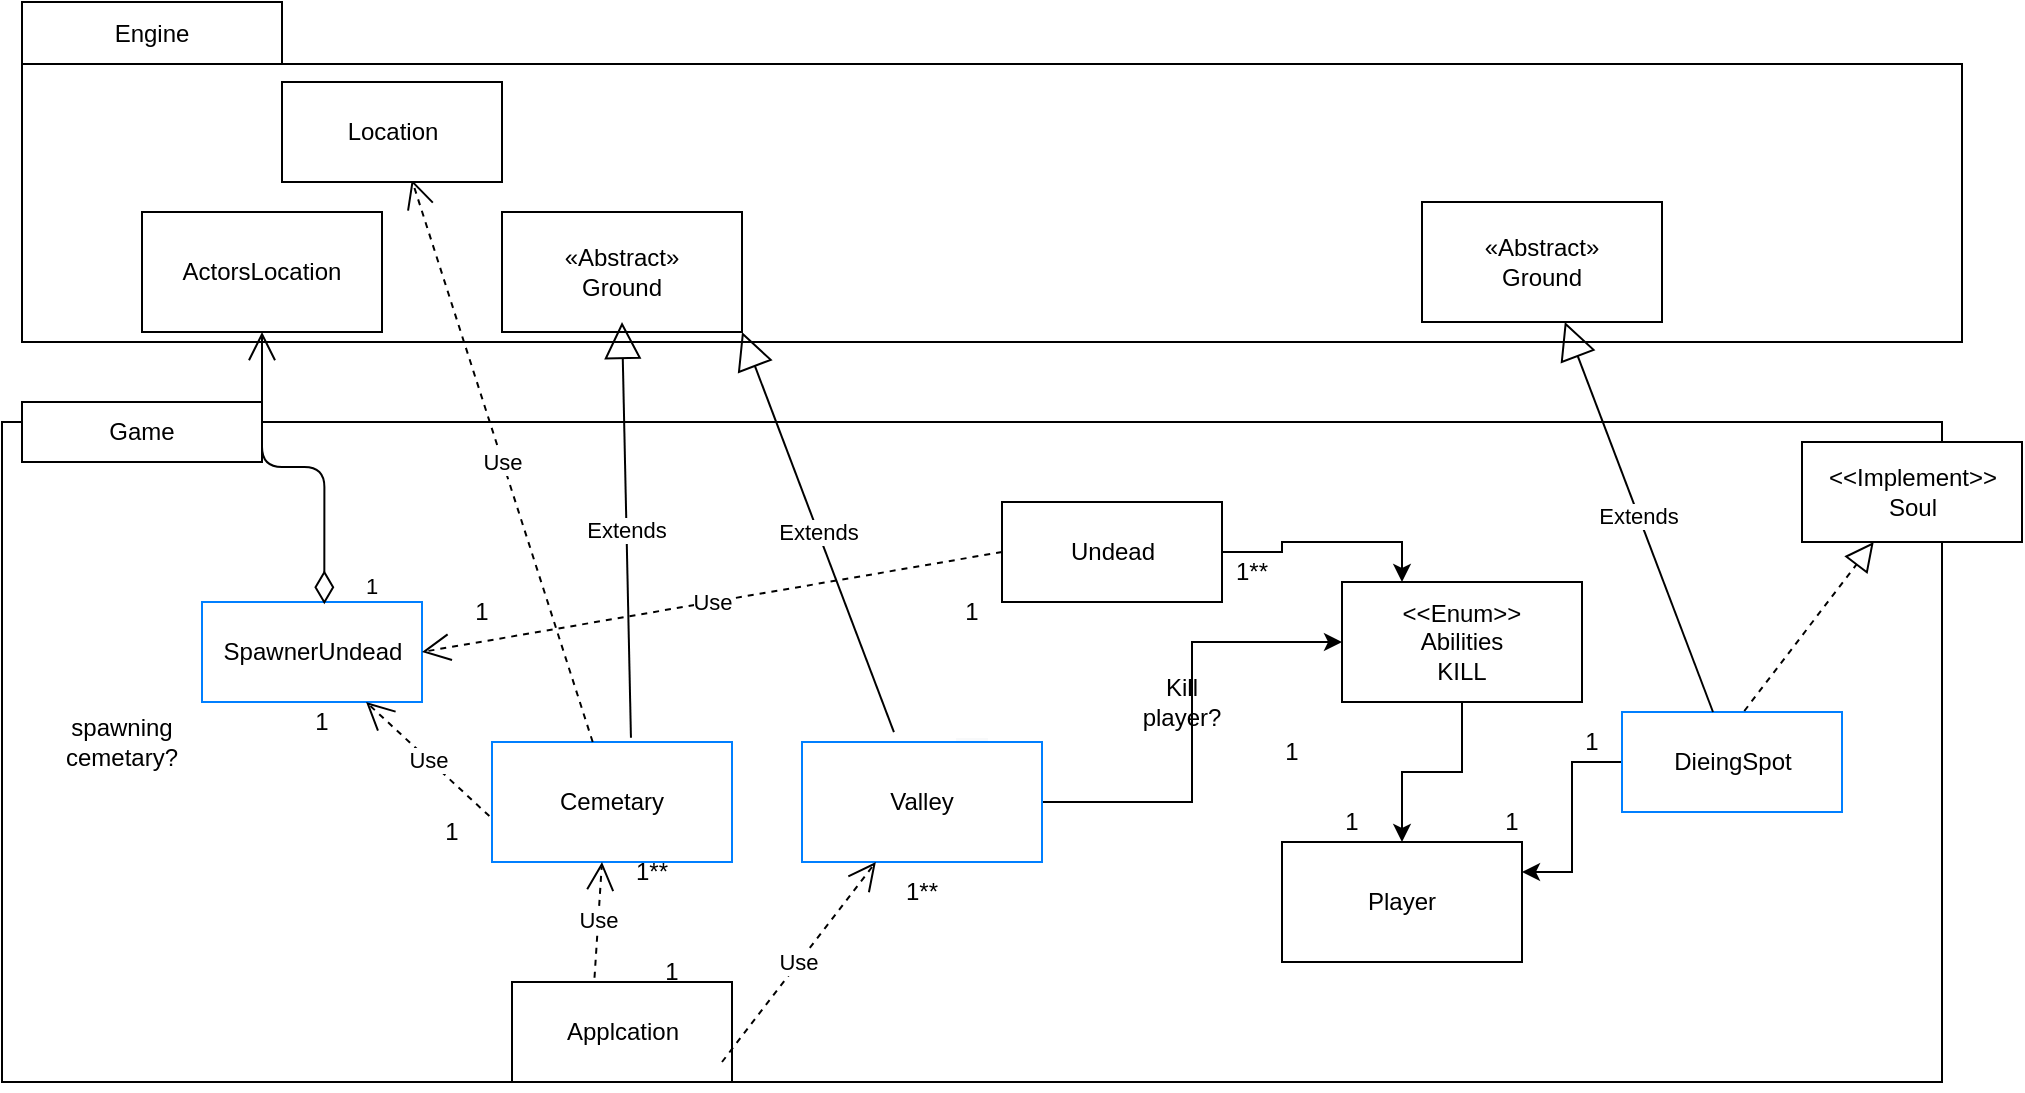 <mxfile version="15.0.6" type="device"><diagram id="nAJFrNKYo7xIlzGBvhQg" name="Page-1"><mxGraphModel dx="1390" dy="766" grid="1" gridSize="10" guides="1" tooltips="1" connect="1" arrows="1" fold="1" page="1" pageScale="1" pageWidth="850" pageHeight="1100" math="0" shadow="0"><root><mxCell id="0"/><mxCell id="1" parent="0"/><mxCell id="ABQaKiRks-xSJwEPOHYh-1" value="&lt;meta charset=&quot;utf-8&quot;&gt;&lt;span style=&quot;color: rgb(0, 0, 0); font-family: helvetica; font-size: 12px; font-style: normal; font-weight: 400; letter-spacing: normal; text-align: center; text-indent: 0px; text-transform: none; word-spacing: 0px; background-color: rgb(248, 249, 250); display: inline; float: none;&quot;&gt;1**&lt;/span&gt;" style="rounded=0;whiteSpace=wrap;html=1;" parent="1" vertex="1"><mxGeometry x="60" y="230" width="970" height="330" as="geometry"/></mxCell><mxCell id="ABQaKiRks-xSJwEPOHYh-3" value="Game" style="rounded=0;whiteSpace=wrap;html=1;" parent="1" vertex="1"><mxGeometry x="70" y="220" width="120" height="30" as="geometry"/></mxCell><mxCell id="ABQaKiRks-xSJwEPOHYh-4" value="" style="rounded=0;whiteSpace=wrap;html=1;" parent="1" vertex="1"><mxGeometry x="70" y="51" width="970" height="139" as="geometry"/></mxCell><mxCell id="ABQaKiRks-xSJwEPOHYh-5" value="Engine" style="rounded=0;whiteSpace=wrap;html=1;" parent="1" vertex="1"><mxGeometry x="70" y="20" width="130" height="31" as="geometry"/></mxCell><mxCell id="ABQaKiRks-xSJwEPOHYh-12" style="edgeStyle=orthogonalEdgeStyle;rounded=0;orthogonalLoop=1;jettySize=auto;html=1;entryX=0;entryY=0.5;entryDx=0;entryDy=0;" parent="1" source="ABQaKiRks-xSJwEPOHYh-6" target="ABQaKiRks-xSJwEPOHYh-11" edge="1"><mxGeometry relative="1" as="geometry"/></mxCell><mxCell id="ABQaKiRks-xSJwEPOHYh-6" value="Valley" style="rounded=0;whiteSpace=wrap;html=1;strokeColor=#007FFF;" parent="1" vertex="1"><mxGeometry x="460" y="390" width="120" height="60" as="geometry"/></mxCell><mxCell id="ABQaKiRks-xSJwEPOHYh-8" value="&lt;span&gt;«Abstract»&lt;/span&gt;&lt;br&gt;Ground" style="rounded=0;whiteSpace=wrap;html=1;" parent="1" vertex="1"><mxGeometry x="310" y="125" width="120" height="60" as="geometry"/></mxCell><mxCell id="JNVqROQlUSXgVR9S_COs-37" style="edgeStyle=orthogonalEdgeStyle;rounded=0;orthogonalLoop=1;jettySize=auto;html=1;" parent="1" source="ABQaKiRks-xSJwEPOHYh-11" target="JNVqROQlUSXgVR9S_COs-36" edge="1"><mxGeometry relative="1" as="geometry"/></mxCell><mxCell id="ABQaKiRks-xSJwEPOHYh-11" value="&amp;lt;&amp;lt;Enum&amp;gt;&amp;gt;&lt;br&gt;Abilities&lt;br&gt;KILL" style="rounded=0;whiteSpace=wrap;html=1;" parent="1" vertex="1"><mxGeometry x="730" y="310" width="120" height="60" as="geometry"/></mxCell><mxCell id="ABQaKiRks-xSJwEPOHYh-13" value="Cemetary" style="rounded=0;whiteSpace=wrap;html=1;strokeColor=#007FFF;" parent="1" vertex="1"><mxGeometry x="305" y="390" width="120" height="60" as="geometry"/></mxCell><mxCell id="ABQaKiRks-xSJwEPOHYh-18" value="ActorsLocation" style="rounded=0;whiteSpace=wrap;html=1;" parent="1" vertex="1"><mxGeometry x="130" y="125" width="120" height="60" as="geometry"/></mxCell><mxCell id="ABQaKiRks-xSJwEPOHYh-20" value="spawning cemetary?" style="text;html=1;strokeColor=none;fillColor=none;align=center;verticalAlign=middle;whiteSpace=wrap;rounded=0;" parent="1" vertex="1"><mxGeometry x="100" y="380" width="40" height="20" as="geometry"/></mxCell><mxCell id="ABQaKiRks-xSJwEPOHYh-22" value="Kill player?" style="text;html=1;strokeColor=none;fillColor=none;align=center;verticalAlign=middle;whiteSpace=wrap;rounded=0;" parent="1" vertex="1"><mxGeometry x="630" y="360" width="40" height="20" as="geometry"/></mxCell><mxCell id="JNVqROQlUSXgVR9S_COs-42" style="edgeStyle=orthogonalEdgeStyle;rounded=0;orthogonalLoop=1;jettySize=auto;html=1;entryX=0.25;entryY=0;entryDx=0;entryDy=0;" parent="1" source="ABQaKiRks-xSJwEPOHYh-34" target="ABQaKiRks-xSJwEPOHYh-11" edge="1"><mxGeometry relative="1" as="geometry"/></mxCell><mxCell id="ABQaKiRks-xSJwEPOHYh-34" value="Undead" style="html=1;" parent="1" vertex="1"><mxGeometry x="560" y="270" width="110" height="50" as="geometry"/></mxCell><mxCell id="ABQaKiRks-xSJwEPOHYh-43" value="Use" style="endArrow=open;endSize=12;dashed=1;html=1;entryX=0.59;entryY=0.977;entryDx=0;entryDy=0;entryPerimeter=0;" parent="1" source="ABQaKiRks-xSJwEPOHYh-13" target="ABQaKiRks-xSJwEPOHYh-45" edge="1"><mxGeometry width="160" relative="1" as="geometry"><mxPoint x="260" y="480" as="sourcePoint"/><mxPoint x="210" y="220" as="targetPoint"/></mxGeometry></mxCell><mxCell id="ABQaKiRks-xSJwEPOHYh-45" value="Location" style="html=1;" parent="1" vertex="1"><mxGeometry x="200" y="60" width="110" height="50" as="geometry"/></mxCell><mxCell id="ABQaKiRks-xSJwEPOHYh-60" value="SpawnerUndead" style="html=1;strokeColor=#007FFF;" parent="1" vertex="1"><mxGeometry x="160" y="320" width="110" height="50" as="geometry"/></mxCell><mxCell id="ABQaKiRks-xSJwEPOHYh-64" value="Applcation" style="html=1;" parent="1" vertex="1"><mxGeometry x="315" y="510" width="110" height="50" as="geometry"/></mxCell><mxCell id="ABQaKiRks-xSJwEPOHYh-68" value="Use" style="endArrow=open;endSize=12;dashed=1;html=1;exitX=0.375;exitY=-0.043;exitDx=0;exitDy=0;exitPerimeter=0;" parent="1" source="ABQaKiRks-xSJwEPOHYh-64" edge="1"><mxGeometry width="160" relative="1" as="geometry"><mxPoint x="350" y="500" as="sourcePoint"/><mxPoint x="360" y="450" as="targetPoint"/></mxGeometry></mxCell><mxCell id="ABQaKiRks-xSJwEPOHYh-69" value="Use" style="endArrow=open;endSize=12;dashed=1;html=1;" parent="1" target="ABQaKiRks-xSJwEPOHYh-6" edge="1"><mxGeometry width="160" relative="1" as="geometry"><mxPoint x="420" y="550" as="sourcePoint"/><mxPoint x="590" y="550" as="targetPoint"/></mxGeometry></mxCell><mxCell id="JNVqROQlUSXgVR9S_COs-4" value="Extends" style="endArrow=block;endSize=16;endFill=0;html=1;exitX=0.579;exitY=-0.036;exitDx=0;exitDy=0;exitPerimeter=0;" parent="1" source="ABQaKiRks-xSJwEPOHYh-13" edge="1"><mxGeometry width="160" relative="1" as="geometry"><mxPoint x="370" y="320" as="sourcePoint"/><mxPoint x="370" y="180" as="targetPoint"/></mxGeometry></mxCell><mxCell id="JNVqROQlUSXgVR9S_COs-11" value="Use" style="endArrow=open;endSize=12;dashed=1;html=1;exitX=-0.011;exitY=0.617;exitDx=0;exitDy=0;exitPerimeter=0;" parent="1" source="ABQaKiRks-xSJwEPOHYh-13" target="ABQaKiRks-xSJwEPOHYh-60" edge="1"><mxGeometry width="160" relative="1" as="geometry"><mxPoint x="240" y="470" as="sourcePoint"/><mxPoint x="400" y="470" as="targetPoint"/></mxGeometry></mxCell><mxCell id="JNVqROQlUSXgVR9S_COs-24" value="1" style="endArrow=open;html=1;endSize=12;startArrow=diamondThin;startSize=14;startFill=0;edgeStyle=orthogonalEdgeStyle;align=left;verticalAlign=bottom;exitX=0.556;exitY=0.023;exitDx=0;exitDy=0;exitPerimeter=0;" parent="1" source="ABQaKiRks-xSJwEPOHYh-60" target="ABQaKiRks-xSJwEPOHYh-18" edge="1"><mxGeometry x="-1" y="-19" relative="1" as="geometry"><mxPoint x="190" y="300" as="sourcePoint"/><mxPoint x="350" y="300" as="targetPoint"/><mxPoint as="offset"/></mxGeometry></mxCell><mxCell id="JNVqROQlUSXgVR9S_COs-26" value="Use" style="endArrow=open;endSize=12;dashed=1;html=1;entryX=1;entryY=0.5;entryDx=0;entryDy=0;exitX=0;exitY=0.5;exitDx=0;exitDy=0;" parent="1" source="ABQaKiRks-xSJwEPOHYh-34" target="ABQaKiRks-xSJwEPOHYh-60" edge="1"><mxGeometry width="160" relative="1" as="geometry"><mxPoint x="400" y="340" as="sourcePoint"/><mxPoint x="560" y="340" as="targetPoint"/></mxGeometry></mxCell><mxCell id="JNVqROQlUSXgVR9S_COs-40" style="edgeStyle=orthogonalEdgeStyle;rounded=0;orthogonalLoop=1;jettySize=auto;html=1;entryX=1;entryY=0.25;entryDx=0;entryDy=0;" parent="1" source="JNVqROQlUSXgVR9S_COs-29" target="JNVqROQlUSXgVR9S_COs-36" edge="1"><mxGeometry relative="1" as="geometry"/></mxCell><mxCell id="JNVqROQlUSXgVR9S_COs-29" value="DieingSpot" style="html=1;strokeColor=#007FFF;" parent="1" vertex="1"><mxGeometry x="870" y="375" width="110" height="50" as="geometry"/></mxCell><mxCell id="JNVqROQlUSXgVR9S_COs-32" value="&amp;lt;&amp;lt;Implement&amp;gt;&amp;gt;&lt;br&gt;Soul" style="html=1;" parent="1" vertex="1"><mxGeometry x="960" y="240" width="110" height="50" as="geometry"/></mxCell><mxCell id="JNVqROQlUSXgVR9S_COs-35" value="" style="endArrow=block;dashed=1;endFill=0;endSize=12;html=1;exitX=0.556;exitY=-0.01;exitDx=0;exitDy=0;exitPerimeter=0;" parent="1" source="JNVqROQlUSXgVR9S_COs-29" target="JNVqROQlUSXgVR9S_COs-32" edge="1"><mxGeometry width="160" relative="1" as="geometry"><mxPoint x="860" y="330" as="sourcePoint"/><mxPoint x="1020" y="330" as="targetPoint"/></mxGeometry></mxCell><mxCell id="JNVqROQlUSXgVR9S_COs-36" value="Player" style="rounded=0;whiteSpace=wrap;html=1;" parent="1" vertex="1"><mxGeometry x="700" y="440" width="120" height="60" as="geometry"/></mxCell><mxCell id="JNVqROQlUSXgVR9S_COs-43" value="&lt;span&gt;«Abstract»&lt;/span&gt;&lt;br&gt;Ground" style="rounded=0;whiteSpace=wrap;html=1;" parent="1" vertex="1"><mxGeometry x="770" y="120" width="120" height="60" as="geometry"/></mxCell><mxCell id="JNVqROQlUSXgVR9S_COs-45" value="Extends" style="endArrow=block;endSize=16;endFill=0;html=1;" parent="1" source="JNVqROQlUSXgVR9S_COs-29" target="JNVqROQlUSXgVR9S_COs-43" edge="1"><mxGeometry width="160" relative="1" as="geometry"><mxPoint x="870" y="360" as="sourcePoint"/><mxPoint x="1030" y="360" as="targetPoint"/></mxGeometry></mxCell><mxCell id="JNVqROQlUSXgVR9S_COs-49" value="1**" style="text;html=1;strokeColor=none;fillColor=none;align=center;verticalAlign=middle;whiteSpace=wrap;rounded=0;" parent="1" vertex="1"><mxGeometry x="370" y="450" width="30" height="10" as="geometry"/></mxCell><mxCell id="JNVqROQlUSXgVR9S_COs-51" value="1**" style="text;html=1;strokeColor=none;fillColor=none;align=center;verticalAlign=middle;whiteSpace=wrap;rounded=0;" parent="1" vertex="1"><mxGeometry x="505" y="460" width="30" height="10" as="geometry"/></mxCell><mxCell id="JNVqROQlUSXgVR9S_COs-52" value="1" style="text;html=1;strokeColor=none;fillColor=none;align=center;verticalAlign=middle;whiteSpace=wrap;rounded=0;" parent="1" vertex="1"><mxGeometry x="380" y="500" width="30" height="10" as="geometry"/></mxCell><mxCell id="JNVqROQlUSXgVR9S_COs-53" value="1" style="text;html=1;strokeColor=none;fillColor=none;align=center;verticalAlign=middle;whiteSpace=wrap;rounded=0;" parent="1" vertex="1"><mxGeometry x="690" y="390" width="30" height="10" as="geometry"/></mxCell><mxCell id="JNVqROQlUSXgVR9S_COs-55" value="1" style="text;html=1;strokeColor=none;fillColor=none;align=center;verticalAlign=middle;whiteSpace=wrap;rounded=0;" parent="1" vertex="1"><mxGeometry x="720" y="425" width="30" height="10" as="geometry"/></mxCell><mxCell id="JNVqROQlUSXgVR9S_COs-56" value="1" style="text;html=1;strokeColor=none;fillColor=none;align=center;verticalAlign=middle;whiteSpace=wrap;rounded=0;" parent="1" vertex="1"><mxGeometry x="840" y="385" width="30" height="10" as="geometry"/></mxCell><mxCell id="JNVqROQlUSXgVR9S_COs-57" value="1" style="text;html=1;strokeColor=none;fillColor=none;align=center;verticalAlign=middle;whiteSpace=wrap;rounded=0;" parent="1" vertex="1"><mxGeometry x="800" y="425" width="30" height="10" as="geometry"/></mxCell><mxCell id="JNVqROQlUSXgVR9S_COs-58" value="1**" style="text;html=1;strokeColor=none;fillColor=none;align=center;verticalAlign=middle;whiteSpace=wrap;rounded=0;" parent="1" vertex="1"><mxGeometry x="670" y="300" width="30" height="10" as="geometry"/></mxCell><mxCell id="JNVqROQlUSXgVR9S_COs-59" value="1" style="text;html=1;strokeColor=none;fillColor=none;align=center;verticalAlign=middle;whiteSpace=wrap;rounded=0;" parent="1" vertex="1"><mxGeometry x="200" y="370" width="40" height="20" as="geometry"/></mxCell><mxCell id="JNVqROQlUSXgVR9S_COs-60" value="1" style="text;html=1;strokeColor=none;fillColor=none;align=center;verticalAlign=middle;whiteSpace=wrap;rounded=0;" parent="1" vertex="1"><mxGeometry x="265" y="425" width="40" height="20" as="geometry"/></mxCell><mxCell id="JNVqROQlUSXgVR9S_COs-61" value="1" style="text;html=1;strokeColor=none;fillColor=none;align=center;verticalAlign=middle;whiteSpace=wrap;rounded=0;" parent="1" vertex="1"><mxGeometry x="530" y="320" width="30" height="10" as="geometry"/></mxCell><mxCell id="JNVqROQlUSXgVR9S_COs-63" value="1" style="text;html=1;strokeColor=none;fillColor=none;align=center;verticalAlign=middle;whiteSpace=wrap;rounded=0;" parent="1" vertex="1"><mxGeometry x="285" y="320" width="30" height="10" as="geometry"/></mxCell><mxCell id="Qv42aH6XbfPRImwaI5un-2" value="Extends" style="endArrow=block;endSize=16;endFill=0;html=1;exitX=0.383;exitY=-0.083;exitDx=0;exitDy=0;exitPerimeter=0;entryX=1;entryY=1;entryDx=0;entryDy=0;" edge="1" parent="1" source="ABQaKiRks-xSJwEPOHYh-6" target="ABQaKiRks-xSJwEPOHYh-8"><mxGeometry width="160" relative="1" as="geometry"><mxPoint x="514.48" y="377.84" as="sourcePoint"/><mxPoint x="510" y="160" as="targetPoint"/></mxGeometry></mxCell></root></mxGraphModel></diagram></mxfile>